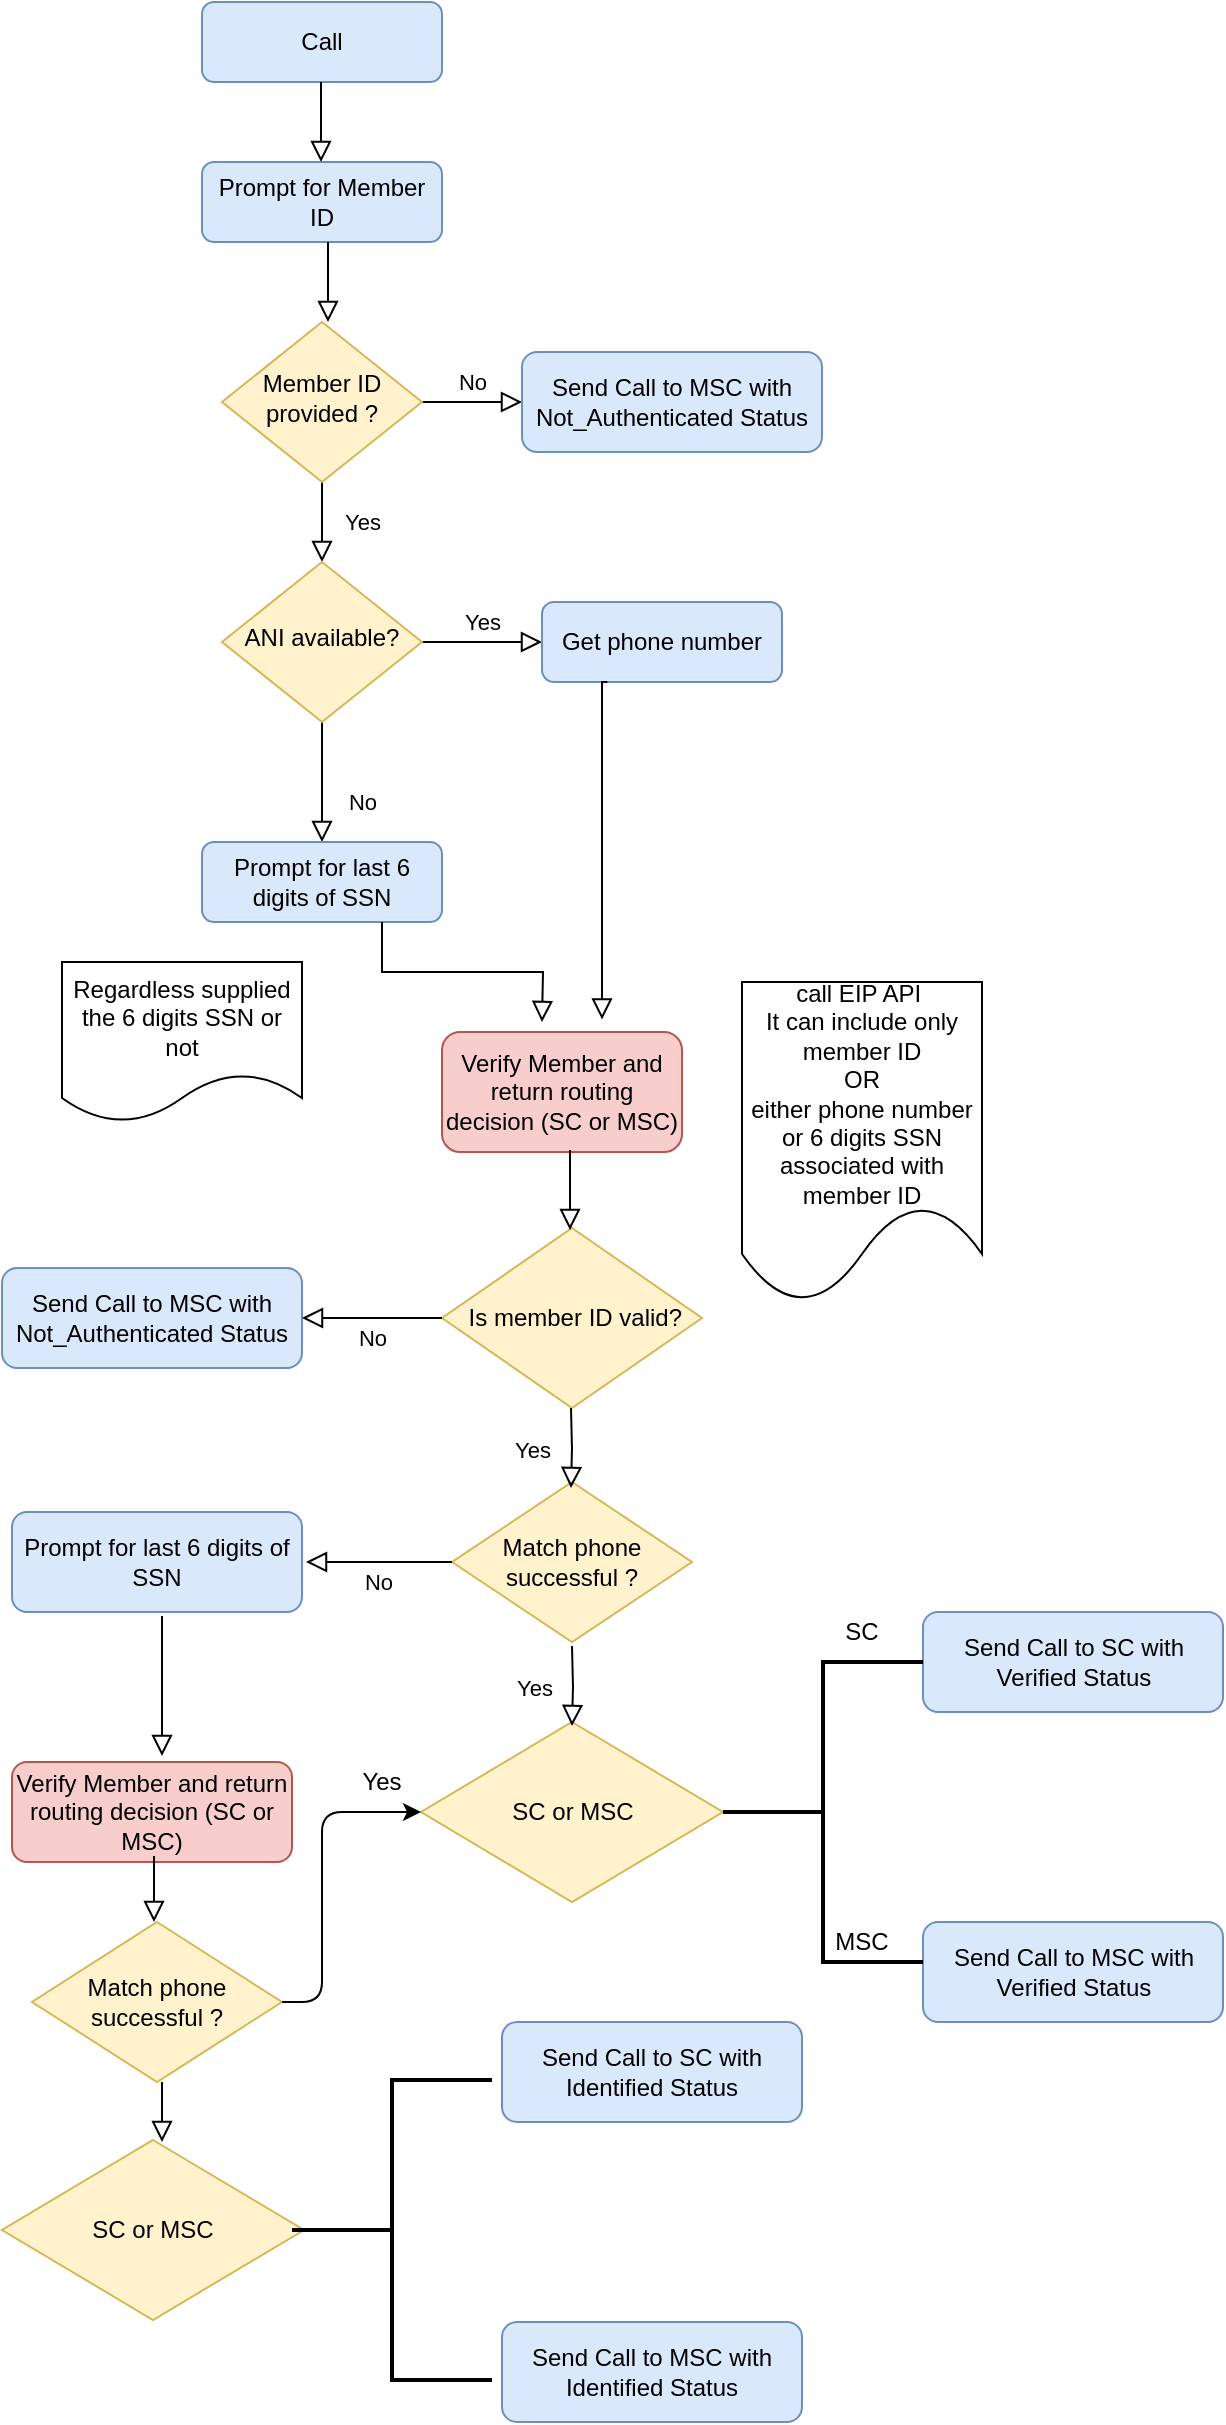 <mxfile version="14.6.6" type="github">
  <diagram id="C5RBs43oDa-KdzZeNtuy" name="Page-1">
    <mxGraphModel dx="1210" dy="380" grid="1" gridSize="10" guides="1" tooltips="1" connect="1" arrows="1" fold="1" page="1" pageScale="1" pageWidth="827" pageHeight="1169" background="#ffffff" math="0" shadow="0">
      <root>
        <mxCell id="WIyWlLk6GJQsqaUBKTNV-0" />
        <mxCell id="WIyWlLk6GJQsqaUBKTNV-1" parent="WIyWlLk6GJQsqaUBKTNV-0" />
        <mxCell id="WIyWlLk6GJQsqaUBKTNV-3" value="Call" style="rounded=1;whiteSpace=wrap;html=1;fontSize=12;glass=0;strokeWidth=1;shadow=0;fillColor=#dae8fc;strokeColor=#6c8ebf;" parent="WIyWlLk6GJQsqaUBKTNV-1" vertex="1">
          <mxGeometry x="160" y="10" width="120" height="40" as="geometry" />
        </mxCell>
        <mxCell id="WIyWlLk6GJQsqaUBKTNV-4" value="Yes" style="rounded=0;html=1;jettySize=auto;orthogonalLoop=1;fontSize=11;endArrow=block;endFill=0;endSize=8;strokeWidth=1;shadow=0;labelBackgroundColor=none;edgeStyle=orthogonalEdgeStyle;" parent="WIyWlLk6GJQsqaUBKTNV-1" source="WIyWlLk6GJQsqaUBKTNV-6" target="WIyWlLk6GJQsqaUBKTNV-10" edge="1">
          <mxGeometry y="20" relative="1" as="geometry">
            <mxPoint as="offset" />
          </mxGeometry>
        </mxCell>
        <mxCell id="WIyWlLk6GJQsqaUBKTNV-5" value="No" style="edgeStyle=orthogonalEdgeStyle;rounded=0;html=1;jettySize=auto;orthogonalLoop=1;fontSize=11;endArrow=block;endFill=0;endSize=8;strokeWidth=1;shadow=0;labelBackgroundColor=none;" parent="WIyWlLk6GJQsqaUBKTNV-1" source="WIyWlLk6GJQsqaUBKTNV-6" target="WIyWlLk6GJQsqaUBKTNV-7" edge="1">
          <mxGeometry y="10" relative="1" as="geometry">
            <mxPoint as="offset" />
          </mxGeometry>
        </mxCell>
        <mxCell id="WIyWlLk6GJQsqaUBKTNV-6" value="Member ID provided ?" style="rhombus;whiteSpace=wrap;html=1;shadow=0;fontFamily=Helvetica;fontSize=12;align=center;strokeWidth=1;spacing=6;spacingTop=-4;fillColor=#fff2cc;strokeColor=#d6b656;" parent="WIyWlLk6GJQsqaUBKTNV-1" vertex="1">
          <mxGeometry x="170" y="170" width="100" height="80" as="geometry" />
        </mxCell>
        <mxCell id="WIyWlLk6GJQsqaUBKTNV-7" value="Send Call to MSC with Not_Authenticated Status" style="rounded=1;whiteSpace=wrap;html=1;fontSize=12;glass=0;strokeWidth=1;shadow=0;fillColor=#dae8fc;strokeColor=#6c8ebf;" parent="WIyWlLk6GJQsqaUBKTNV-1" vertex="1">
          <mxGeometry x="320" y="185" width="150" height="50" as="geometry" />
        </mxCell>
        <mxCell id="WIyWlLk6GJQsqaUBKTNV-8" value="No" style="rounded=0;html=1;jettySize=auto;orthogonalLoop=1;fontSize=11;endArrow=block;endFill=0;endSize=8;strokeWidth=1;shadow=0;labelBackgroundColor=none;edgeStyle=orthogonalEdgeStyle;" parent="WIyWlLk6GJQsqaUBKTNV-1" source="WIyWlLk6GJQsqaUBKTNV-10" target="WIyWlLk6GJQsqaUBKTNV-11" edge="1">
          <mxGeometry x="0.333" y="20" relative="1" as="geometry">
            <mxPoint as="offset" />
          </mxGeometry>
        </mxCell>
        <mxCell id="WIyWlLk6GJQsqaUBKTNV-9" value="Yes" style="edgeStyle=orthogonalEdgeStyle;rounded=0;html=1;jettySize=auto;orthogonalLoop=1;fontSize=11;endArrow=block;endFill=0;endSize=8;strokeWidth=1;shadow=0;labelBackgroundColor=none;" parent="WIyWlLk6GJQsqaUBKTNV-1" source="WIyWlLk6GJQsqaUBKTNV-10" target="WIyWlLk6GJQsqaUBKTNV-12" edge="1">
          <mxGeometry y="10" relative="1" as="geometry">
            <mxPoint as="offset" />
          </mxGeometry>
        </mxCell>
        <mxCell id="WIyWlLk6GJQsqaUBKTNV-10" value="ANI available?" style="rhombus;whiteSpace=wrap;html=1;shadow=0;fontFamily=Helvetica;fontSize=12;align=center;strokeWidth=1;spacing=6;spacingTop=-4;fillColor=#fff2cc;strokeColor=#d6b656;" parent="WIyWlLk6GJQsqaUBKTNV-1" vertex="1">
          <mxGeometry x="170" y="290" width="100" height="80" as="geometry" />
        </mxCell>
        <mxCell id="WIyWlLk6GJQsqaUBKTNV-11" value="Prompt for last 6 digits of SSN" style="rounded=1;whiteSpace=wrap;html=1;fontSize=12;glass=0;strokeWidth=1;shadow=0;fillColor=#dae8fc;strokeColor=#6c8ebf;" parent="WIyWlLk6GJQsqaUBKTNV-1" vertex="1">
          <mxGeometry x="160" y="430" width="120" height="40" as="geometry" />
        </mxCell>
        <mxCell id="WIyWlLk6GJQsqaUBKTNV-12" value="Get phone number" style="rounded=1;whiteSpace=wrap;html=1;fontSize=12;glass=0;strokeWidth=1;shadow=0;fillColor=#dae8fc;strokeColor=#6c8ebf;" parent="WIyWlLk6GJQsqaUBKTNV-1" vertex="1">
          <mxGeometry x="330" y="310" width="120" height="40" as="geometry" />
        </mxCell>
        <mxCell id="y8dLMGquSZfDoQEF-OTe-0" value="Prompt for Member ID" style="rounded=1;whiteSpace=wrap;html=1;fillColor=#dae8fc;strokeColor=#6c8ebf;" vertex="1" parent="WIyWlLk6GJQsqaUBKTNV-1">
          <mxGeometry x="160" y="90" width="120" height="40" as="geometry" />
        </mxCell>
        <mxCell id="y8dLMGquSZfDoQEF-OTe-8" value="Verify Member and return routing decision (SC or MSC)" style="rounded=1;whiteSpace=wrap;html=1;fillColor=#f8cecc;strokeColor=#b85450;" vertex="1" parent="WIyWlLk6GJQsqaUBKTNV-1">
          <mxGeometry x="280" y="525" width="120" height="60" as="geometry" />
        </mxCell>
        <mxCell id="y8dLMGquSZfDoQEF-OTe-10" value="" style="rounded=0;html=1;jettySize=auto;orthogonalLoop=1;fontSize=11;endArrow=block;endFill=0;endSize=8;strokeWidth=1;shadow=0;labelBackgroundColor=none;edgeStyle=orthogonalEdgeStyle;exitX=0.75;exitY=1;exitDx=0;exitDy=0;" edge="1" parent="WIyWlLk6GJQsqaUBKTNV-1" source="WIyWlLk6GJQsqaUBKTNV-11">
          <mxGeometry relative="1" as="geometry">
            <mxPoint x="370" y="481" as="sourcePoint" />
            <mxPoint x="330" y="520" as="targetPoint" />
          </mxGeometry>
        </mxCell>
        <mxCell id="y8dLMGquSZfDoQEF-OTe-19" value="" style="rounded=0;html=1;jettySize=auto;orthogonalLoop=1;fontSize=11;endArrow=block;endFill=0;endSize=8;strokeWidth=1;shadow=0;labelBackgroundColor=none;edgeStyle=orthogonalEdgeStyle;exitX=0.5;exitY=1;exitDx=0;exitDy=0;" edge="1" parent="WIyWlLk6GJQsqaUBKTNV-1">
          <mxGeometry relative="1" as="geometry">
            <mxPoint x="223" y="140" as="sourcePoint" />
            <mxPoint x="223" y="170" as="targetPoint" />
            <Array as="points">
              <mxPoint x="223" y="130" />
              <mxPoint x="223" y="130" />
            </Array>
          </mxGeometry>
        </mxCell>
        <mxCell id="y8dLMGquSZfDoQEF-OTe-21" value="" style="rounded=0;html=1;jettySize=auto;orthogonalLoop=1;fontSize=11;endArrow=block;endFill=0;endSize=8;strokeWidth=1;shadow=0;labelBackgroundColor=none;edgeStyle=orthogonalEdgeStyle;exitX=0.5;exitY=1;exitDx=0;exitDy=0;" edge="1" parent="WIyWlLk6GJQsqaUBKTNV-1">
          <mxGeometry relative="1" as="geometry">
            <mxPoint x="219.5" y="60" as="sourcePoint" />
            <mxPoint x="219.5" y="90" as="targetPoint" />
            <Array as="points">
              <mxPoint x="219.5" y="50" />
              <mxPoint x="219.5" y="50" />
            </Array>
          </mxGeometry>
        </mxCell>
        <mxCell id="y8dLMGquSZfDoQEF-OTe-24" value="" style="rounded=0;html=1;jettySize=auto;orthogonalLoop=1;fontSize=11;endArrow=block;endFill=0;endSize=8;strokeWidth=1;shadow=0;labelBackgroundColor=none;edgeStyle=orthogonalEdgeStyle;exitX=0.414;exitY=1.058;exitDx=0;exitDy=0;exitPerimeter=0;" edge="1" parent="WIyWlLk6GJQsqaUBKTNV-1">
          <mxGeometry relative="1" as="geometry">
            <mxPoint x="362.68" y="350.02" as="sourcePoint" />
            <mxPoint x="360" y="518.7" as="targetPoint" />
            <Array as="points">
              <mxPoint x="360" y="349.7" />
            </Array>
          </mxGeometry>
        </mxCell>
        <mxCell id="y8dLMGquSZfDoQEF-OTe-25" value="Regardless supplied the 6 digits SSN or not" style="shape=document;whiteSpace=wrap;html=1;boundedLbl=1;" vertex="1" parent="WIyWlLk6GJQsqaUBKTNV-1">
          <mxGeometry x="90" y="490" width="120" height="80" as="geometry" />
        </mxCell>
        <mxCell id="y8dLMGquSZfDoQEF-OTe-26" value="call EIP API&amp;nbsp;&lt;br&gt;It can include only member ID&lt;br&gt;OR&lt;br&gt;either phone number or 6 digits SSN associated with member ID" style="shape=document;whiteSpace=wrap;html=1;boundedLbl=1;" vertex="1" parent="WIyWlLk6GJQsqaUBKTNV-1">
          <mxGeometry x="430" y="500" width="120" height="160" as="geometry" />
        </mxCell>
        <mxCell id="y8dLMGquSZfDoQEF-OTe-27" value="Match phone successful ?" style="rhombus;whiteSpace=wrap;html=1;fillColor=#fff2cc;strokeColor=#d6b656;" vertex="1" parent="WIyWlLk6GJQsqaUBKTNV-1">
          <mxGeometry x="285" y="750" width="120" height="80" as="geometry" />
        </mxCell>
        <mxCell id="y8dLMGquSZfDoQEF-OTe-28" value="&amp;nbsp;Is member ID valid?" style="rhombus;whiteSpace=wrap;html=1;fillColor=#fff2cc;strokeColor=#d6b656;" vertex="1" parent="WIyWlLk6GJQsqaUBKTNV-1">
          <mxGeometry x="280" y="623" width="130" height="90" as="geometry" />
        </mxCell>
        <mxCell id="y8dLMGquSZfDoQEF-OTe-29" value="Send Call to MSC with Not_Authenticated Status" style="rounded=1;whiteSpace=wrap;html=1;fontSize=12;glass=0;strokeWidth=1;shadow=0;fillColor=#dae8fc;strokeColor=#6c8ebf;" vertex="1" parent="WIyWlLk6GJQsqaUBKTNV-1">
          <mxGeometry x="60" y="643" width="150" height="50" as="geometry" />
        </mxCell>
        <mxCell id="y8dLMGquSZfDoQEF-OTe-36" value="Yes" style="rounded=0;html=1;jettySize=auto;orthogonalLoop=1;fontSize=11;endArrow=block;endFill=0;endSize=8;strokeWidth=1;shadow=0;labelBackgroundColor=none;edgeStyle=orthogonalEdgeStyle;" edge="1" parent="WIyWlLk6GJQsqaUBKTNV-1">
          <mxGeometry y="20" relative="1" as="geometry">
            <mxPoint as="offset" />
            <mxPoint x="344.5" y="713" as="sourcePoint" />
            <mxPoint x="344.5" y="753" as="targetPoint" />
          </mxGeometry>
        </mxCell>
        <mxCell id="y8dLMGquSZfDoQEF-OTe-38" value="" style="rounded=0;html=1;jettySize=auto;orthogonalLoop=1;fontSize=11;endArrow=block;endFill=0;endSize=8;strokeWidth=1;shadow=0;labelBackgroundColor=none;edgeStyle=orthogonalEdgeStyle;exitX=0.5;exitY=1;exitDx=0;exitDy=0;" edge="1" parent="WIyWlLk6GJQsqaUBKTNV-1">
          <mxGeometry relative="1" as="geometry">
            <mxPoint x="344" y="594" as="sourcePoint" />
            <mxPoint x="344" y="624" as="targetPoint" />
            <Array as="points">
              <mxPoint x="344" y="584" />
              <mxPoint x="344" y="584" />
            </Array>
          </mxGeometry>
        </mxCell>
        <mxCell id="y8dLMGquSZfDoQEF-OTe-43" value="No" style="edgeStyle=orthogonalEdgeStyle;rounded=0;html=1;jettySize=auto;orthogonalLoop=1;fontSize=11;endArrow=block;endFill=0;endSize=8;strokeWidth=1;shadow=0;labelBackgroundColor=none;entryX=1;entryY=0.5;entryDx=0;entryDy=0;" edge="1" parent="WIyWlLk6GJQsqaUBKTNV-1" target="y8dLMGquSZfDoQEF-OTe-29">
          <mxGeometry y="10" relative="1" as="geometry">
            <mxPoint as="offset" />
            <mxPoint x="280" y="668" as="sourcePoint" />
            <mxPoint x="310" y="690" as="targetPoint" />
            <Array as="points">
              <mxPoint x="240" y="668" />
            </Array>
          </mxGeometry>
        </mxCell>
        <mxCell id="y8dLMGquSZfDoQEF-OTe-47" value="SC or MSC" style="rhombus;whiteSpace=wrap;html=1;fillColor=#fff2cc;strokeColor=#d6b656;" vertex="1" parent="WIyWlLk6GJQsqaUBKTNV-1">
          <mxGeometry x="269.5" y="870" width="151" height="90" as="geometry" />
        </mxCell>
        <mxCell id="y8dLMGquSZfDoQEF-OTe-48" value="Send Call to MSC with Verified Status" style="rounded=1;whiteSpace=wrap;html=1;fontSize=12;glass=0;strokeWidth=1;shadow=0;fillColor=#dae8fc;strokeColor=#6c8ebf;" vertex="1" parent="WIyWlLk6GJQsqaUBKTNV-1">
          <mxGeometry x="520.5" y="970" width="150" height="50" as="geometry" />
        </mxCell>
        <mxCell id="y8dLMGquSZfDoQEF-OTe-49" value="Send Call to SC with Verified Status" style="rounded=1;whiteSpace=wrap;html=1;fontSize=12;glass=0;strokeWidth=1;shadow=0;fillColor=#dae8fc;strokeColor=#6c8ebf;" vertex="1" parent="WIyWlLk6GJQsqaUBKTNV-1">
          <mxGeometry x="520.5" y="815" width="150" height="50" as="geometry" />
        </mxCell>
        <mxCell id="y8dLMGquSZfDoQEF-OTe-55" value="Prompt for last 6 digits of SSN" style="rounded=1;whiteSpace=wrap;html=1;fontSize=12;glass=0;strokeWidth=1;shadow=0;fillColor=#dae8fc;strokeColor=#6c8ebf;" vertex="1" parent="WIyWlLk6GJQsqaUBKTNV-1">
          <mxGeometry x="65" y="765" width="145" height="50" as="geometry" />
        </mxCell>
        <mxCell id="y8dLMGquSZfDoQEF-OTe-56" value="Verify Member and return routing decision (SC or MSC)" style="rounded=1;whiteSpace=wrap;html=1;fillColor=#f8cecc;strokeColor=#b85450;" vertex="1" parent="WIyWlLk6GJQsqaUBKTNV-1">
          <mxGeometry x="65" y="890" width="140" height="50" as="geometry" />
        </mxCell>
        <mxCell id="y8dLMGquSZfDoQEF-OTe-59" value="No" style="edgeStyle=orthogonalEdgeStyle;rounded=0;html=1;jettySize=auto;orthogonalLoop=1;fontSize=11;endArrow=block;endFill=0;endSize=8;strokeWidth=1;shadow=0;labelBackgroundColor=none;entryX=1;entryY=0.5;entryDx=0;entryDy=0;exitX=0;exitY=0.5;exitDx=0;exitDy=0;" edge="1" parent="WIyWlLk6GJQsqaUBKTNV-1" source="y8dLMGquSZfDoQEF-OTe-27">
          <mxGeometry y="10" relative="1" as="geometry">
            <mxPoint as="offset" />
            <mxPoint x="282" y="790" as="sourcePoint" />
            <mxPoint x="212" y="790" as="targetPoint" />
            <Array as="points" />
          </mxGeometry>
        </mxCell>
        <mxCell id="y8dLMGquSZfDoQEF-OTe-62" value="Yes" style="rounded=0;html=1;jettySize=auto;orthogonalLoop=1;fontSize=11;endArrow=block;endFill=0;endSize=8;strokeWidth=1;shadow=0;labelBackgroundColor=none;edgeStyle=orthogonalEdgeStyle;" edge="1" parent="WIyWlLk6GJQsqaUBKTNV-1">
          <mxGeometry y="20" relative="1" as="geometry">
            <mxPoint as="offset" />
            <mxPoint x="345" y="832" as="sourcePoint" />
            <mxPoint x="345" y="872" as="targetPoint" />
          </mxGeometry>
        </mxCell>
        <mxCell id="y8dLMGquSZfDoQEF-OTe-71" value="" style="strokeWidth=2;html=1;shape=mxgraph.flowchart.annotation_2;align=left;labelPosition=right;pointerEvents=1;rotation=0;" vertex="1" parent="WIyWlLk6GJQsqaUBKTNV-1">
          <mxGeometry x="420.5" y="840" width="100" height="150" as="geometry" />
        </mxCell>
        <mxCell id="y8dLMGquSZfDoQEF-OTe-72" value="" style="rounded=0;html=1;jettySize=auto;orthogonalLoop=1;fontSize=11;endArrow=block;endFill=0;endSize=8;strokeWidth=1;shadow=0;labelBackgroundColor=none;edgeStyle=orthogonalEdgeStyle;exitX=0.5;exitY=1;exitDx=0;exitDy=0;" edge="1" parent="WIyWlLk6GJQsqaUBKTNV-1">
          <mxGeometry relative="1" as="geometry">
            <mxPoint x="140" y="857" as="sourcePoint" />
            <mxPoint x="140" y="887" as="targetPoint" />
            <Array as="points">
              <mxPoint x="140" y="817" />
              <mxPoint x="140" y="817" />
            </Array>
          </mxGeometry>
        </mxCell>
        <mxCell id="y8dLMGquSZfDoQEF-OTe-73" value="Match phone successful ?" style="rhombus;whiteSpace=wrap;html=1;fillColor=#fff2cc;strokeColor=#d6b656;" vertex="1" parent="WIyWlLk6GJQsqaUBKTNV-1">
          <mxGeometry x="75" y="970" width="125" height="80" as="geometry" />
        </mxCell>
        <mxCell id="y8dLMGquSZfDoQEF-OTe-74" value="" style="rounded=0;html=1;jettySize=auto;orthogonalLoop=1;fontSize=11;endArrow=block;endFill=0;endSize=8;strokeWidth=1;shadow=0;labelBackgroundColor=none;edgeStyle=orthogonalEdgeStyle;exitX=0.5;exitY=1;exitDx=0;exitDy=0;" edge="1" parent="WIyWlLk6GJQsqaUBKTNV-1">
          <mxGeometry relative="1" as="geometry">
            <mxPoint x="136" y="947" as="sourcePoint" />
            <mxPoint x="136" y="970" as="targetPoint" />
            <Array as="points">
              <mxPoint x="136" y="937" />
              <mxPoint x="136" y="937" />
            </Array>
          </mxGeometry>
        </mxCell>
        <mxCell id="y8dLMGquSZfDoQEF-OTe-76" value="" style="edgeStyle=elbowEdgeStyle;elbow=horizontal;endArrow=classic;html=1;exitX=1;exitY=0.5;exitDx=0;exitDy=0;entryX=0;entryY=0.5;entryDx=0;entryDy=0;" edge="1" parent="WIyWlLk6GJQsqaUBKTNV-1" source="y8dLMGquSZfDoQEF-OTe-73" target="y8dLMGquSZfDoQEF-OTe-47">
          <mxGeometry width="50" height="50" relative="1" as="geometry">
            <mxPoint x="230" y="1170" as="sourcePoint" />
            <mxPoint x="280" y="1120" as="targetPoint" />
            <Array as="points">
              <mxPoint x="220" y="990" />
              <mxPoint x="230" y="1000" />
            </Array>
          </mxGeometry>
        </mxCell>
        <mxCell id="y8dLMGquSZfDoQEF-OTe-77" value="Yes" style="text;html=1;strokeColor=none;fillColor=none;align=center;verticalAlign=middle;whiteSpace=wrap;rounded=0;" vertex="1" parent="WIyWlLk6GJQsqaUBKTNV-1">
          <mxGeometry x="230" y="890" width="40" height="20" as="geometry" />
        </mxCell>
        <mxCell id="y8dLMGquSZfDoQEF-OTe-78" value="SC" style="text;html=1;strokeColor=none;fillColor=none;align=center;verticalAlign=middle;whiteSpace=wrap;rounded=0;" vertex="1" parent="WIyWlLk6GJQsqaUBKTNV-1">
          <mxGeometry x="470" y="815" width="40" height="20" as="geometry" />
        </mxCell>
        <mxCell id="y8dLMGquSZfDoQEF-OTe-79" value="MSC" style="text;html=1;strokeColor=none;fillColor=none;align=center;verticalAlign=middle;whiteSpace=wrap;rounded=0;" vertex="1" parent="WIyWlLk6GJQsqaUBKTNV-1">
          <mxGeometry x="470" y="970" width="40" height="20" as="geometry" />
        </mxCell>
        <mxCell id="y8dLMGquSZfDoQEF-OTe-80" value="SC or MSC" style="rhombus;whiteSpace=wrap;html=1;fillColor=#fff2cc;strokeColor=#d6b656;" vertex="1" parent="WIyWlLk6GJQsqaUBKTNV-1">
          <mxGeometry x="60" y="1079" width="151" height="90" as="geometry" />
        </mxCell>
        <mxCell id="y8dLMGquSZfDoQEF-OTe-95" value="" style="rounded=0;html=1;jettySize=auto;orthogonalLoop=1;fontSize=11;endArrow=block;endFill=0;endSize=8;strokeWidth=1;shadow=0;labelBackgroundColor=none;edgeStyle=orthogonalEdgeStyle;exitX=0.5;exitY=1;exitDx=0;exitDy=0;" edge="1" parent="WIyWlLk6GJQsqaUBKTNV-1">
          <mxGeometry relative="1" as="geometry">
            <mxPoint x="140" y="1060" as="sourcePoint" />
            <mxPoint x="140" y="1080" as="targetPoint" />
            <Array as="points">
              <mxPoint x="140" y="1050" />
              <mxPoint x="140" y="1050" />
            </Array>
          </mxGeometry>
        </mxCell>
        <mxCell id="y8dLMGquSZfDoQEF-OTe-96" value="" style="strokeWidth=2;html=1;shape=mxgraph.flowchart.annotation_2;align=left;labelPosition=right;pointerEvents=1;rotation=0;" vertex="1" parent="WIyWlLk6GJQsqaUBKTNV-1">
          <mxGeometry x="420.5" y="840" width="100" height="150" as="geometry" />
        </mxCell>
        <mxCell id="y8dLMGquSZfDoQEF-OTe-97" value="" style="strokeWidth=2;html=1;shape=mxgraph.flowchart.annotation_2;align=left;labelPosition=right;pointerEvents=1;rotation=0;" vertex="1" parent="WIyWlLk6GJQsqaUBKTNV-1">
          <mxGeometry x="420.5" y="840" width="100" height="150" as="geometry" />
        </mxCell>
        <mxCell id="y8dLMGquSZfDoQEF-OTe-98" value="" style="strokeWidth=2;html=1;shape=mxgraph.flowchart.annotation_2;align=left;labelPosition=right;pointerEvents=1;rotation=0;" vertex="1" parent="WIyWlLk6GJQsqaUBKTNV-1">
          <mxGeometry x="420.5" y="840" width="100" height="150" as="geometry" />
        </mxCell>
        <mxCell id="y8dLMGquSZfDoQEF-OTe-99" value="Send Call to MSC with Identified Status" style="rounded=1;whiteSpace=wrap;html=1;fontSize=12;glass=0;strokeWidth=1;shadow=0;fillColor=#dae8fc;strokeColor=#6c8ebf;" vertex="1" parent="WIyWlLk6GJQsqaUBKTNV-1">
          <mxGeometry x="310" y="1170" width="150" height="50" as="geometry" />
        </mxCell>
        <mxCell id="y8dLMGquSZfDoQEF-OTe-100" value="Send Call to SC with Identified Status" style="rounded=1;whiteSpace=wrap;html=1;fontSize=12;glass=0;strokeWidth=1;shadow=0;fillColor=#dae8fc;strokeColor=#6c8ebf;" vertex="1" parent="WIyWlLk6GJQsqaUBKTNV-1">
          <mxGeometry x="310" y="1020" width="150" height="50" as="geometry" />
        </mxCell>
        <mxCell id="y8dLMGquSZfDoQEF-OTe-101" value="" style="strokeWidth=2;html=1;shape=mxgraph.flowchart.annotation_2;align=left;labelPosition=right;pointerEvents=1;rotation=0;" vertex="1" parent="WIyWlLk6GJQsqaUBKTNV-1">
          <mxGeometry x="205" y="1049" width="100" height="150" as="geometry" />
        </mxCell>
      </root>
    </mxGraphModel>
  </diagram>
</mxfile>
